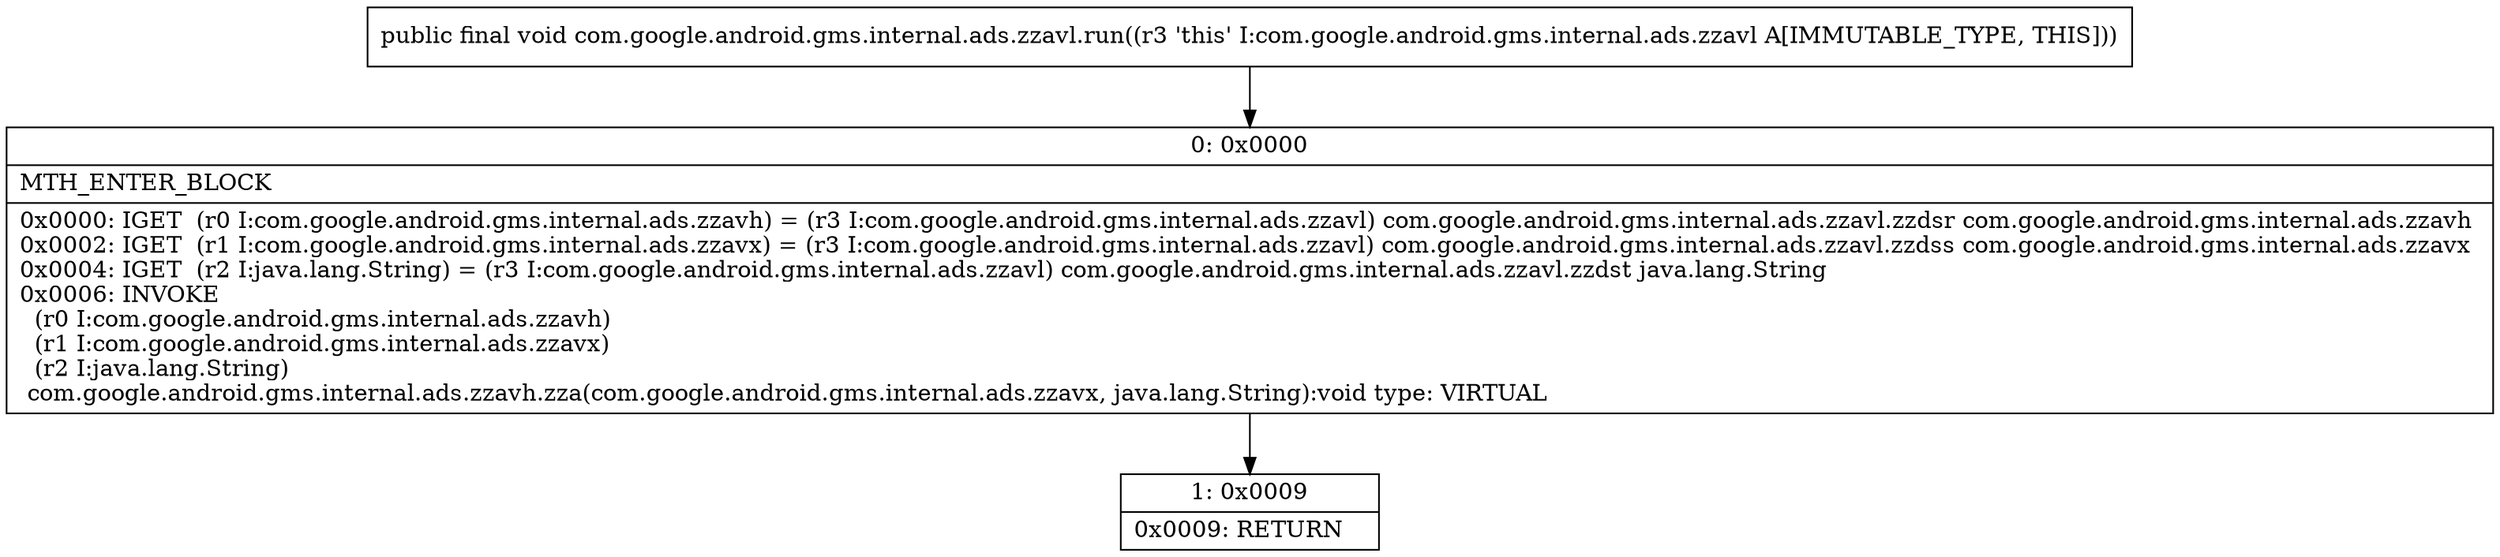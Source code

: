 digraph "CFG forcom.google.android.gms.internal.ads.zzavl.run()V" {
Node_0 [shape=record,label="{0\:\ 0x0000|MTH_ENTER_BLOCK\l|0x0000: IGET  (r0 I:com.google.android.gms.internal.ads.zzavh) = (r3 I:com.google.android.gms.internal.ads.zzavl) com.google.android.gms.internal.ads.zzavl.zzdsr com.google.android.gms.internal.ads.zzavh \l0x0002: IGET  (r1 I:com.google.android.gms.internal.ads.zzavx) = (r3 I:com.google.android.gms.internal.ads.zzavl) com.google.android.gms.internal.ads.zzavl.zzdss com.google.android.gms.internal.ads.zzavx \l0x0004: IGET  (r2 I:java.lang.String) = (r3 I:com.google.android.gms.internal.ads.zzavl) com.google.android.gms.internal.ads.zzavl.zzdst java.lang.String \l0x0006: INVOKE  \l  (r0 I:com.google.android.gms.internal.ads.zzavh)\l  (r1 I:com.google.android.gms.internal.ads.zzavx)\l  (r2 I:java.lang.String)\l com.google.android.gms.internal.ads.zzavh.zza(com.google.android.gms.internal.ads.zzavx, java.lang.String):void type: VIRTUAL \l}"];
Node_1 [shape=record,label="{1\:\ 0x0009|0x0009: RETURN   \l}"];
MethodNode[shape=record,label="{public final void com.google.android.gms.internal.ads.zzavl.run((r3 'this' I:com.google.android.gms.internal.ads.zzavl A[IMMUTABLE_TYPE, THIS])) }"];
MethodNode -> Node_0;
Node_0 -> Node_1;
}

